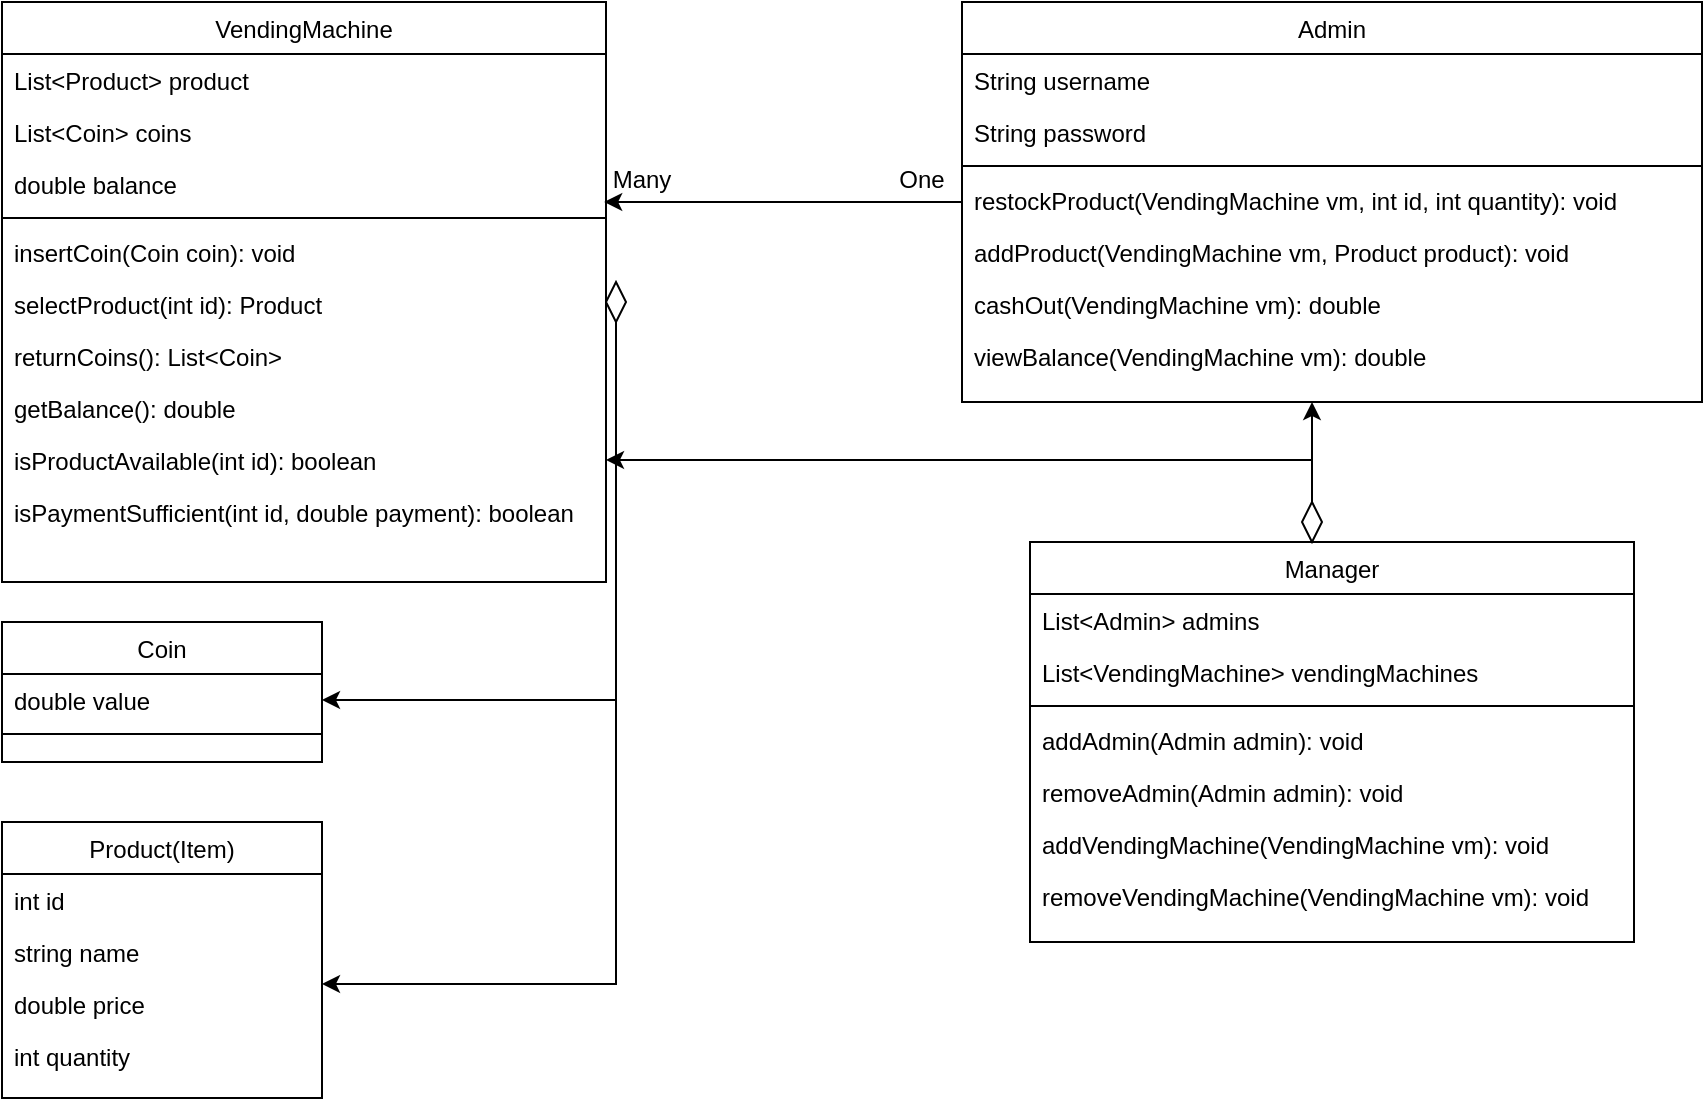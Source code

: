 <mxfile version="21.1.7" type="github">
  <diagram id="C5RBs43oDa-KdzZeNtuy" name="Page-1">
    <mxGraphModel dx="1191" dy="682" grid="1" gridSize="10" guides="1" tooltips="1" connect="1" arrows="1" fold="1" page="1" pageScale="1" pageWidth="827" pageHeight="1169" math="0" shadow="0">
      <root>
        <mxCell id="WIyWlLk6GJQsqaUBKTNV-0" />
        <mxCell id="WIyWlLk6GJQsqaUBKTNV-1" parent="WIyWlLk6GJQsqaUBKTNV-0" />
        <mxCell id="zkfFHV4jXpPFQw0GAbJ--6" value="Product(Item)" style="swimlane;fontStyle=0;align=center;verticalAlign=top;childLayout=stackLayout;horizontal=1;startSize=26;horizontalStack=0;resizeParent=1;resizeLast=0;collapsible=1;marginBottom=0;rounded=0;shadow=0;strokeWidth=1;" parent="WIyWlLk6GJQsqaUBKTNV-1" vertex="1">
          <mxGeometry x="20" y="420" width="160" height="138" as="geometry">
            <mxRectangle x="130" y="380" width="160" height="26" as="alternateBounds" />
          </mxGeometry>
        </mxCell>
        <mxCell id="zkfFHV4jXpPFQw0GAbJ--7" value="int id" style="text;align=left;verticalAlign=top;spacingLeft=4;spacingRight=4;overflow=hidden;rotatable=0;points=[[0,0.5],[1,0.5]];portConstraint=eastwest;" parent="zkfFHV4jXpPFQw0GAbJ--6" vertex="1">
          <mxGeometry y="26" width="160" height="26" as="geometry" />
        </mxCell>
        <mxCell id="zkfFHV4jXpPFQw0GAbJ--8" value="string name" style="text;align=left;verticalAlign=top;spacingLeft=4;spacingRight=4;overflow=hidden;rotatable=0;points=[[0,0.5],[1,0.5]];portConstraint=eastwest;rounded=0;shadow=0;html=0;" parent="zkfFHV4jXpPFQw0GAbJ--6" vertex="1">
          <mxGeometry y="52" width="160" height="26" as="geometry" />
        </mxCell>
        <mxCell id="zkfFHV4jXpPFQw0GAbJ--10" value="double price" style="text;align=left;verticalAlign=top;spacingLeft=4;spacingRight=4;overflow=hidden;rotatable=0;points=[[0,0.5],[1,0.5]];portConstraint=eastwest;fontStyle=0" parent="zkfFHV4jXpPFQw0GAbJ--6" vertex="1">
          <mxGeometry y="78" width="160" height="26" as="geometry" />
        </mxCell>
        <mxCell id="zkfFHV4jXpPFQw0GAbJ--11" value="int quantity" style="text;align=left;verticalAlign=top;spacingLeft=4;spacingRight=4;overflow=hidden;rotatable=0;points=[[0,0.5],[1,0.5]];portConstraint=eastwest;" parent="zkfFHV4jXpPFQw0GAbJ--6" vertex="1">
          <mxGeometry y="104" width="160" height="26" as="geometry" />
        </mxCell>
        <mxCell id="zkfFHV4jXpPFQw0GAbJ--13" value="Coin" style="swimlane;fontStyle=0;align=center;verticalAlign=top;childLayout=stackLayout;horizontal=1;startSize=26;horizontalStack=0;resizeParent=1;resizeLast=0;collapsible=1;marginBottom=0;rounded=0;shadow=0;strokeWidth=1;" parent="WIyWlLk6GJQsqaUBKTNV-1" vertex="1">
          <mxGeometry x="20" y="320" width="160" height="70" as="geometry">
            <mxRectangle x="340" y="380" width="170" height="26" as="alternateBounds" />
          </mxGeometry>
        </mxCell>
        <mxCell id="zkfFHV4jXpPFQw0GAbJ--14" value="double value" style="text;align=left;verticalAlign=top;spacingLeft=4;spacingRight=4;overflow=hidden;rotatable=0;points=[[0,0.5],[1,0.5]];portConstraint=eastwest;" parent="zkfFHV4jXpPFQw0GAbJ--13" vertex="1">
          <mxGeometry y="26" width="160" height="26" as="geometry" />
        </mxCell>
        <mxCell id="zkfFHV4jXpPFQw0GAbJ--15" value="" style="line;html=1;strokeWidth=1;align=left;verticalAlign=middle;spacingTop=-1;spacingLeft=3;spacingRight=3;rotatable=0;labelPosition=right;points=[];portConstraint=eastwest;" parent="zkfFHV4jXpPFQw0GAbJ--13" vertex="1">
          <mxGeometry y="52" width="160" height="8" as="geometry" />
        </mxCell>
        <mxCell id="zkfFHV4jXpPFQw0GAbJ--17" value="VendingMachine" style="swimlane;fontStyle=0;align=center;verticalAlign=top;childLayout=stackLayout;horizontal=1;startSize=26;horizontalStack=0;resizeParent=1;resizeLast=0;collapsible=1;marginBottom=0;rounded=0;shadow=0;strokeWidth=1;" parent="WIyWlLk6GJQsqaUBKTNV-1" vertex="1">
          <mxGeometry x="20" y="10" width="302" height="290" as="geometry">
            <mxRectangle x="550" y="140" width="160" height="26" as="alternateBounds" />
          </mxGeometry>
        </mxCell>
        <mxCell id="zkfFHV4jXpPFQw0GAbJ--18" value="List&lt;Product&gt; product" style="text;align=left;verticalAlign=top;spacingLeft=4;spacingRight=4;overflow=hidden;rotatable=0;points=[[0,0.5],[1,0.5]];portConstraint=eastwest;" parent="zkfFHV4jXpPFQw0GAbJ--17" vertex="1">
          <mxGeometry y="26" width="302" height="26" as="geometry" />
        </mxCell>
        <mxCell id="zkfFHV4jXpPFQw0GAbJ--19" value="List&lt;Coin&gt; coins" style="text;align=left;verticalAlign=top;spacingLeft=4;spacingRight=4;overflow=hidden;rotatable=0;points=[[0,0.5],[1,0.5]];portConstraint=eastwest;rounded=0;shadow=0;html=0;" parent="zkfFHV4jXpPFQw0GAbJ--17" vertex="1">
          <mxGeometry y="52" width="302" height="26" as="geometry" />
        </mxCell>
        <mxCell id="zkfFHV4jXpPFQw0GAbJ--20" value="double balance" style="text;align=left;verticalAlign=top;spacingLeft=4;spacingRight=4;overflow=hidden;rotatable=0;points=[[0,0.5],[1,0.5]];portConstraint=eastwest;rounded=0;shadow=0;html=0;" parent="zkfFHV4jXpPFQw0GAbJ--17" vertex="1">
          <mxGeometry y="78" width="302" height="26" as="geometry" />
        </mxCell>
        <mxCell id="zkfFHV4jXpPFQw0GAbJ--23" value="" style="line;html=1;strokeWidth=1;align=left;verticalAlign=middle;spacingTop=-1;spacingLeft=3;spacingRight=3;rotatable=0;labelPosition=right;points=[];portConstraint=eastwest;" parent="zkfFHV4jXpPFQw0GAbJ--17" vertex="1">
          <mxGeometry y="104" width="302" height="8" as="geometry" />
        </mxCell>
        <mxCell id="zkfFHV4jXpPFQw0GAbJ--21" value="insertCoin(Coin coin): void" style="text;align=left;verticalAlign=top;spacingLeft=4;spacingRight=4;overflow=hidden;rotatable=0;points=[[0,0.5],[1,0.5]];portConstraint=eastwest;rounded=0;shadow=0;html=0;" parent="zkfFHV4jXpPFQw0GAbJ--17" vertex="1">
          <mxGeometry y="112" width="302" height="26" as="geometry" />
        </mxCell>
        <mxCell id="zkfFHV4jXpPFQw0GAbJ--22" value="selectProduct(int id): Product" style="text;align=left;verticalAlign=top;spacingLeft=4;spacingRight=4;overflow=hidden;rotatable=0;points=[[0,0.5],[1,0.5]];portConstraint=eastwest;rounded=0;shadow=0;html=0;" parent="zkfFHV4jXpPFQw0GAbJ--17" vertex="1">
          <mxGeometry y="138" width="302" height="26" as="geometry" />
        </mxCell>
        <mxCell id="zkfFHV4jXpPFQw0GAbJ--25" value="returnCoins(): List&lt;Coin&gt;" style="text;align=left;verticalAlign=top;spacingLeft=4;spacingRight=4;overflow=hidden;rotatable=0;points=[[0,0.5],[1,0.5]];portConstraint=eastwest;" parent="zkfFHV4jXpPFQw0GAbJ--17" vertex="1">
          <mxGeometry y="164" width="302" height="26" as="geometry" />
        </mxCell>
        <mxCell id="zkfFHV4jXpPFQw0GAbJ--24" value="getBalance(): double" style="text;align=left;verticalAlign=top;spacingLeft=4;spacingRight=4;overflow=hidden;rotatable=0;points=[[0,0.5],[1,0.5]];portConstraint=eastwest;" parent="zkfFHV4jXpPFQw0GAbJ--17" vertex="1">
          <mxGeometry y="190" width="302" height="26" as="geometry" />
        </mxCell>
        <mxCell id="bd0H7fi6ph1_ZOkjE528-3" value="isProductAvailable(int id): boolean" style="text;align=left;verticalAlign=top;spacingLeft=4;spacingRight=4;overflow=hidden;rotatable=0;points=[[0,0.5],[1,0.5]];portConstraint=eastwest;" parent="zkfFHV4jXpPFQw0GAbJ--17" vertex="1">
          <mxGeometry y="216" width="302" height="26" as="geometry" />
        </mxCell>
        <mxCell id="bd0H7fi6ph1_ZOkjE528-2" value="isPaymentSufficient(int id, double payment): boolean" style="text;align=left;verticalAlign=top;spacingLeft=4;spacingRight=4;overflow=hidden;rotatable=0;points=[[0,0.5],[1,0.5]];portConstraint=eastwest;" parent="zkfFHV4jXpPFQw0GAbJ--17" vertex="1">
          <mxGeometry y="242" width="302" height="26" as="geometry" />
        </mxCell>
        <mxCell id="GJyshagwdgszbx5zXJxG-0" value="Manager" style="swimlane;fontStyle=0;align=center;verticalAlign=top;childLayout=stackLayout;horizontal=1;startSize=26;horizontalStack=0;resizeParent=1;resizeLast=0;collapsible=1;marginBottom=0;rounded=0;shadow=0;strokeWidth=1;" vertex="1" parent="WIyWlLk6GJQsqaUBKTNV-1">
          <mxGeometry x="534" y="280" width="302" height="200" as="geometry">
            <mxRectangle x="550" y="140" width="160" height="26" as="alternateBounds" />
          </mxGeometry>
        </mxCell>
        <mxCell id="GJyshagwdgszbx5zXJxG-1" value="List&lt;Admin&gt; admins" style="text;align=left;verticalAlign=top;spacingLeft=4;spacingRight=4;overflow=hidden;rotatable=0;points=[[0,0.5],[1,0.5]];portConstraint=eastwest;" vertex="1" parent="GJyshagwdgszbx5zXJxG-0">
          <mxGeometry y="26" width="302" height="26" as="geometry" />
        </mxCell>
        <mxCell id="GJyshagwdgszbx5zXJxG-2" value="List&lt;VendingMachine&gt; vendingMachines" style="text;align=left;verticalAlign=top;spacingLeft=4;spacingRight=4;overflow=hidden;rotatable=0;points=[[0,0.5],[1,0.5]];portConstraint=eastwest;rounded=0;shadow=0;html=0;" vertex="1" parent="GJyshagwdgszbx5zXJxG-0">
          <mxGeometry y="52" width="302" height="26" as="geometry" />
        </mxCell>
        <mxCell id="GJyshagwdgszbx5zXJxG-4" value="" style="line;html=1;strokeWidth=1;align=left;verticalAlign=middle;spacingTop=-1;spacingLeft=3;spacingRight=3;rotatable=0;labelPosition=right;points=[];portConstraint=eastwest;" vertex="1" parent="GJyshagwdgszbx5zXJxG-0">
          <mxGeometry y="78" width="302" height="8" as="geometry" />
        </mxCell>
        <mxCell id="GJyshagwdgszbx5zXJxG-3" value="addAdmin(Admin admin): void" style="text;align=left;verticalAlign=top;spacingLeft=4;spacingRight=4;overflow=hidden;rotatable=0;points=[[0,0.5],[1,0.5]];portConstraint=eastwest;rounded=0;shadow=0;html=0;" vertex="1" parent="GJyshagwdgszbx5zXJxG-0">
          <mxGeometry y="86" width="302" height="26" as="geometry" />
        </mxCell>
        <mxCell id="GJyshagwdgszbx5zXJxG-5" value="removeAdmin(Admin admin): void" style="text;align=left;verticalAlign=top;spacingLeft=4;spacingRight=4;overflow=hidden;rotatable=0;points=[[0,0.5],[1,0.5]];portConstraint=eastwest;rounded=0;shadow=0;html=0;" vertex="1" parent="GJyshagwdgszbx5zXJxG-0">
          <mxGeometry y="112" width="302" height="26" as="geometry" />
        </mxCell>
        <mxCell id="GJyshagwdgszbx5zXJxG-6" value="addVendingMachine(VendingMachine vm): void" style="text;align=left;verticalAlign=top;spacingLeft=4;spacingRight=4;overflow=hidden;rotatable=0;points=[[0,0.5],[1,0.5]];portConstraint=eastwest;rounded=0;shadow=0;html=0;" vertex="1" parent="GJyshagwdgszbx5zXJxG-0">
          <mxGeometry y="138" width="302" height="26" as="geometry" />
        </mxCell>
        <mxCell id="GJyshagwdgszbx5zXJxG-7" value="removeVendingMachine(VendingMachine vm): void" style="text;align=left;verticalAlign=top;spacingLeft=4;spacingRight=4;overflow=hidden;rotatable=0;points=[[0,0.5],[1,0.5]];portConstraint=eastwest;" vertex="1" parent="GJyshagwdgszbx5zXJxG-0">
          <mxGeometry y="164" width="302" height="26" as="geometry" />
        </mxCell>
        <mxCell id="GJyshagwdgszbx5zXJxG-25" style="edgeStyle=orthogonalEdgeStyle;rounded=0;orthogonalLoop=1;jettySize=auto;html=1;entryX=0.997;entryY=0.846;entryDx=0;entryDy=0;entryPerimeter=0;" edge="1" parent="WIyWlLk6GJQsqaUBKTNV-1" source="GJyshagwdgszbx5zXJxG-11" target="zkfFHV4jXpPFQw0GAbJ--20">
          <mxGeometry relative="1" as="geometry" />
        </mxCell>
        <mxCell id="GJyshagwdgszbx5zXJxG-11" value="Admin" style="swimlane;fontStyle=0;align=center;verticalAlign=top;childLayout=stackLayout;horizontal=1;startSize=26;horizontalStack=0;resizeParent=1;resizeLast=0;collapsible=1;marginBottom=0;rounded=0;shadow=0;strokeWidth=1;" vertex="1" parent="WIyWlLk6GJQsqaUBKTNV-1">
          <mxGeometry x="500" y="10" width="370" height="200" as="geometry">
            <mxRectangle x="550" y="140" width="160" height="26" as="alternateBounds" />
          </mxGeometry>
        </mxCell>
        <mxCell id="GJyshagwdgszbx5zXJxG-12" value="String username" style="text;align=left;verticalAlign=top;spacingLeft=4;spacingRight=4;overflow=hidden;rotatable=0;points=[[0,0.5],[1,0.5]];portConstraint=eastwest;" vertex="1" parent="GJyshagwdgszbx5zXJxG-11">
          <mxGeometry y="26" width="370" height="26" as="geometry" />
        </mxCell>
        <mxCell id="GJyshagwdgszbx5zXJxG-13" value="String password" style="text;align=left;verticalAlign=top;spacingLeft=4;spacingRight=4;overflow=hidden;rotatable=0;points=[[0,0.5],[1,0.5]];portConstraint=eastwest;rounded=0;shadow=0;html=0;" vertex="1" parent="GJyshagwdgszbx5zXJxG-11">
          <mxGeometry y="52" width="370" height="26" as="geometry" />
        </mxCell>
        <mxCell id="GJyshagwdgszbx5zXJxG-15" value="" style="line;html=1;strokeWidth=1;align=left;verticalAlign=middle;spacingTop=-1;spacingLeft=3;spacingRight=3;rotatable=0;labelPosition=right;points=[];portConstraint=eastwest;" vertex="1" parent="GJyshagwdgszbx5zXJxG-11">
          <mxGeometry y="78" width="370" height="8" as="geometry" />
        </mxCell>
        <mxCell id="GJyshagwdgszbx5zXJxG-14" value="restockProduct(VendingMachine vm, int id, int quantity): void" style="text;align=left;verticalAlign=top;spacingLeft=4;spacingRight=4;overflow=hidden;rotatable=0;points=[[0,0.5],[1,0.5]];portConstraint=eastwest;rounded=0;shadow=0;html=0;" vertex="1" parent="GJyshagwdgszbx5zXJxG-11">
          <mxGeometry y="86" width="370" height="26" as="geometry" />
        </mxCell>
        <mxCell id="GJyshagwdgszbx5zXJxG-16" value="addProduct(VendingMachine vm, Product product): void" style="text;align=left;verticalAlign=top;spacingLeft=4;spacingRight=4;overflow=hidden;rotatable=0;points=[[0,0.5],[1,0.5]];portConstraint=eastwest;rounded=0;shadow=0;html=0;" vertex="1" parent="GJyshagwdgszbx5zXJxG-11">
          <mxGeometry y="112" width="370" height="26" as="geometry" />
        </mxCell>
        <mxCell id="GJyshagwdgszbx5zXJxG-17" value="cashOut(VendingMachine vm): double" style="text;align=left;verticalAlign=top;spacingLeft=4;spacingRight=4;overflow=hidden;rotatable=0;points=[[0,0.5],[1,0.5]];portConstraint=eastwest;rounded=0;shadow=0;html=0;" vertex="1" parent="GJyshagwdgszbx5zXJxG-11">
          <mxGeometry y="138" width="370" height="26" as="geometry" />
        </mxCell>
        <mxCell id="GJyshagwdgszbx5zXJxG-18" value="viewBalance(VendingMachine vm): double" style="text;align=left;verticalAlign=top;spacingLeft=4;spacingRight=4;overflow=hidden;rotatable=0;points=[[0,0.5],[1,0.5]];portConstraint=eastwest;" vertex="1" parent="GJyshagwdgszbx5zXJxG-11">
          <mxGeometry y="164" width="370" height="26" as="geometry" />
        </mxCell>
        <mxCell id="GJyshagwdgszbx5zXJxG-23" style="edgeStyle=orthogonalEdgeStyle;rounded=0;orthogonalLoop=1;jettySize=auto;html=1;entryX=1;entryY=0.115;entryDx=0;entryDy=0;entryPerimeter=0;" edge="1" parent="WIyWlLk6GJQsqaUBKTNV-1" source="GJyshagwdgszbx5zXJxG-22" target="zkfFHV4jXpPFQw0GAbJ--10">
          <mxGeometry relative="1" as="geometry" />
        </mxCell>
        <mxCell id="GJyshagwdgszbx5zXJxG-24" style="edgeStyle=orthogonalEdgeStyle;rounded=0;orthogonalLoop=1;jettySize=auto;html=1;entryX=1;entryY=0.5;entryDx=0;entryDy=0;" edge="1" parent="WIyWlLk6GJQsqaUBKTNV-1" source="GJyshagwdgszbx5zXJxG-22" target="zkfFHV4jXpPFQw0GAbJ--14">
          <mxGeometry relative="1" as="geometry" />
        </mxCell>
        <mxCell id="GJyshagwdgszbx5zXJxG-22" value="" style="rhombus;whiteSpace=wrap;html=1;" vertex="1" parent="WIyWlLk6GJQsqaUBKTNV-1">
          <mxGeometry x="322" y="150" width="10" height="20" as="geometry" />
        </mxCell>
        <mxCell id="GJyshagwdgszbx5zXJxG-26" value="One" style="text;html=1;strokeColor=none;fillColor=none;align=center;verticalAlign=middle;whiteSpace=wrap;rounded=0;" vertex="1" parent="WIyWlLk6GJQsqaUBKTNV-1">
          <mxGeometry x="450" y="84" width="60" height="30" as="geometry" />
        </mxCell>
        <mxCell id="GJyshagwdgszbx5zXJxG-27" value="Many" style="text;html=1;strokeColor=none;fillColor=none;align=center;verticalAlign=middle;whiteSpace=wrap;rounded=0;" vertex="1" parent="WIyWlLk6GJQsqaUBKTNV-1">
          <mxGeometry x="310" y="84" width="60" height="30" as="geometry" />
        </mxCell>
        <mxCell id="GJyshagwdgszbx5zXJxG-29" style="edgeStyle=orthogonalEdgeStyle;rounded=0;orthogonalLoop=1;jettySize=auto;html=1;" edge="1" parent="WIyWlLk6GJQsqaUBKTNV-1" source="GJyshagwdgszbx5zXJxG-28">
          <mxGeometry relative="1" as="geometry">
            <mxPoint x="675" y="210" as="targetPoint" />
          </mxGeometry>
        </mxCell>
        <mxCell id="GJyshagwdgszbx5zXJxG-30" style="edgeStyle=orthogonalEdgeStyle;rounded=0;orthogonalLoop=1;jettySize=auto;html=1;" edge="1" parent="WIyWlLk6GJQsqaUBKTNV-1" source="GJyshagwdgszbx5zXJxG-28" target="bd0H7fi6ph1_ZOkjE528-3">
          <mxGeometry relative="1" as="geometry" />
        </mxCell>
        <mxCell id="GJyshagwdgszbx5zXJxG-28" value="" style="rhombus;whiteSpace=wrap;html=1;" vertex="1" parent="WIyWlLk6GJQsqaUBKTNV-1">
          <mxGeometry x="670" y="260" width="10" height="20" as="geometry" />
        </mxCell>
      </root>
    </mxGraphModel>
  </diagram>
</mxfile>
